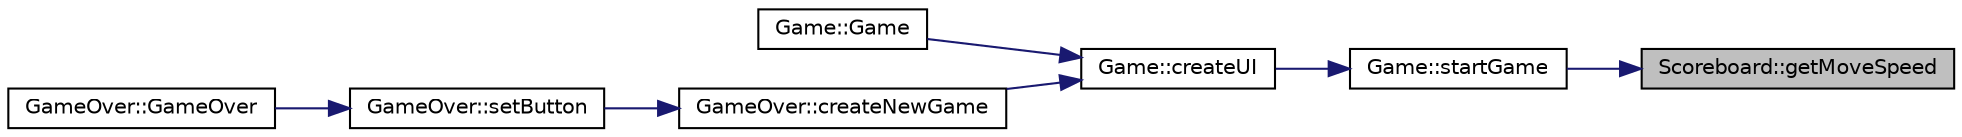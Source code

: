 digraph "Scoreboard::getMoveSpeed"
{
 // LATEX_PDF_SIZE
  edge [fontname="Helvetica",fontsize="10",labelfontname="Helvetica",labelfontsize="10"];
  node [fontname="Helvetica",fontsize="10",shape=record];
  rankdir="RL";
  Node13 [label="Scoreboard::getMoveSpeed",height=0.2,width=0.4,color="black", fillcolor="grey75", style="filled", fontcolor="black",tooltip=" "];
  Node13 -> Node14 [dir="back",color="midnightblue",fontsize="10",style="solid",fontname="Helvetica"];
  Node14 [label="Game::startGame",height=0.2,width=0.4,color="black", fillcolor="white", style="filled",URL="$class_game.html#ae8638ccdb0ef3bf39a6affa30aa1258f",tooltip=" "];
  Node14 -> Node15 [dir="back",color="midnightblue",fontsize="10",style="solid",fontname="Helvetica"];
  Node15 [label="Game::createUI",height=0.2,width=0.4,color="black", fillcolor="white", style="filled",URL="$class_game.html#aff1e8265354ce13d9efc9fa536c2e54c",tooltip=" "];
  Node15 -> Node16 [dir="back",color="midnightblue",fontsize="10",style="solid",fontname="Helvetica"];
  Node16 [label="Game::Game",height=0.2,width=0.4,color="black", fillcolor="white", style="filled",URL="$class_game.html#ad59df6562a58a614fda24622d3715b65",tooltip=" "];
  Node15 -> Node17 [dir="back",color="midnightblue",fontsize="10",style="solid",fontname="Helvetica"];
  Node17 [label="GameOver::createNewGame",height=0.2,width=0.4,color="black", fillcolor="white", style="filled",URL="$class_game_over.html#a9e16499e9e415d6814f0c4363d1f3bbc",tooltip=" "];
  Node17 -> Node18 [dir="back",color="midnightblue",fontsize="10",style="solid",fontname="Helvetica"];
  Node18 [label="GameOver::setButton",height=0.2,width=0.4,color="black", fillcolor="white", style="filled",URL="$class_game_over.html#af095110c4f11a1df7bc47f452f721c03",tooltip=" "];
  Node18 -> Node19 [dir="back",color="midnightblue",fontsize="10",style="solid",fontname="Helvetica"];
  Node19 [label="GameOver::GameOver",height=0.2,width=0.4,color="black", fillcolor="white", style="filled",URL="$class_game_over.html#a0ff11ac73026d574c5b393e825f10a1b",tooltip=" "];
}
